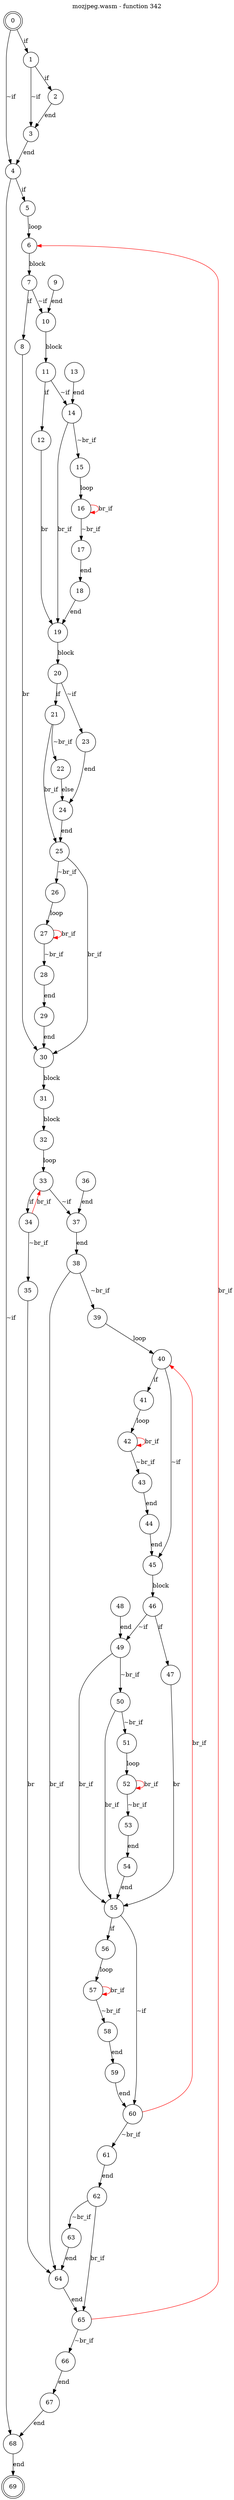 digraph finite_state_machine {
    label = "mozjpeg.wasm - function 342"
    labelloc =  t
    labelfontsize = 16
    labelfontcolor = black
    labelfontname = "Helvetica"
    node [shape = doublecircle]; 0 69;
    node [shape = circle];
    0 -> 1[label = "if"];
    0 -> 4[label = "~if"];
    1 -> 2[label = "if"];
    1 -> 3[label = "~if"];
    2 -> 3[label = "end"];
    3 -> 4[label = "end"];
    4 -> 5[label = "if"];
    4 -> 68[label = "~if"];
    5 -> 6[label = "loop"];
    6 -> 7[label = "block"];
    7 -> 8[label = "if"];
    7 -> 10[label = "~if"];
    8 -> 30[label = "br"];
    9 -> 10[label = "end"];
    10 -> 11[label = "block"];
    11 -> 12[label = "if"];
    11 -> 14[label = "~if"];
    12 -> 19[label = "br"];
    13 -> 14[label = "end"];
    14 -> 15[label = "~br_if"];
    14 -> 19[label = "br_if"];
    15 -> 16[label = "loop"];
    16 -> 17[label = "~br_if"];
    16 -> 16[color="red" label = "br_if"];
    17 -> 18[label = "end"];
    18 -> 19[label = "end"];
    19 -> 20[label = "block"];
    20 -> 21[label = "if"];
    20 -> 23[label = "~if"];
    21 -> 22[label = "~br_if"];
    21 -> 25[label = "br_if"];
    22 -> 24[label = "else"];
    23 -> 24[label = "end"];
    24 -> 25[label = "end"];
    25 -> 26[label = "~br_if"];
    25 -> 30[label = "br_if"];
    26 -> 27[label = "loop"];
    27 -> 28[label = "~br_if"];
    27 -> 27[color="red" label = "br_if"];
    28 -> 29[label = "end"];
    29 -> 30[label = "end"];
    30 -> 31[label = "block"];
    31 -> 32[label = "block"];
    32 -> 33[label = "loop"];
    33 -> 34[label = "if"];
    33 -> 37[label = "~if"];
    34 -> 35[label = "~br_if"];
    34 -> 33[color="red" label = "br_if"];
    35 -> 64[label = "br"];
    36 -> 37[label = "end"];
    37 -> 38[label = "end"];
    38 -> 39[label = "~br_if"];
    38 -> 64[label = "br_if"];
    39 -> 40[label = "loop"];
    40 -> 41[label = "if"];
    40 -> 45[label = "~if"];
    41 -> 42[label = "loop"];
    42 -> 43[label = "~br_if"];
    42 -> 42[color="red" label = "br_if"];
    43 -> 44[label = "end"];
    44 -> 45[label = "end"];
    45 -> 46[label = "block"];
    46 -> 47[label = "if"];
    46 -> 49[label = "~if"];
    47 -> 55[label = "br"];
    48 -> 49[label = "end"];
    49 -> 50[label = "~br_if"];
    49 -> 55[label = "br_if"];
    50 -> 51[label = "~br_if"];
    50 -> 55[label = "br_if"];
    51 -> 52[label = "loop"];
    52 -> 53[label = "~br_if"];
    52 -> 52[color="red" label = "br_if"];
    53 -> 54[label = "end"];
    54 -> 55[label = "end"];
    55 -> 56[label = "if"];
    55 -> 60[label = "~if"];
    56 -> 57[label = "loop"];
    57 -> 58[label = "~br_if"];
    57 -> 57[color="red" label = "br_if"];
    58 -> 59[label = "end"];
    59 -> 60[label = "end"];
    60 -> 61[label = "~br_if"];
    60 -> 40[color="red" label = "br_if"];
    61 -> 62[label = "end"];
    62 -> 63[label = "~br_if"];
    62 -> 65[label = "br_if"];
    63 -> 64[label = "end"];
    64 -> 65[label = "end"];
    65 -> 66[label = "~br_if"];
    65 -> 6[color="red" label = "br_if"];
    66 -> 67[label = "end"];
    67 -> 68[label = "end"];
    68 -> 69[label = "end"];
}
